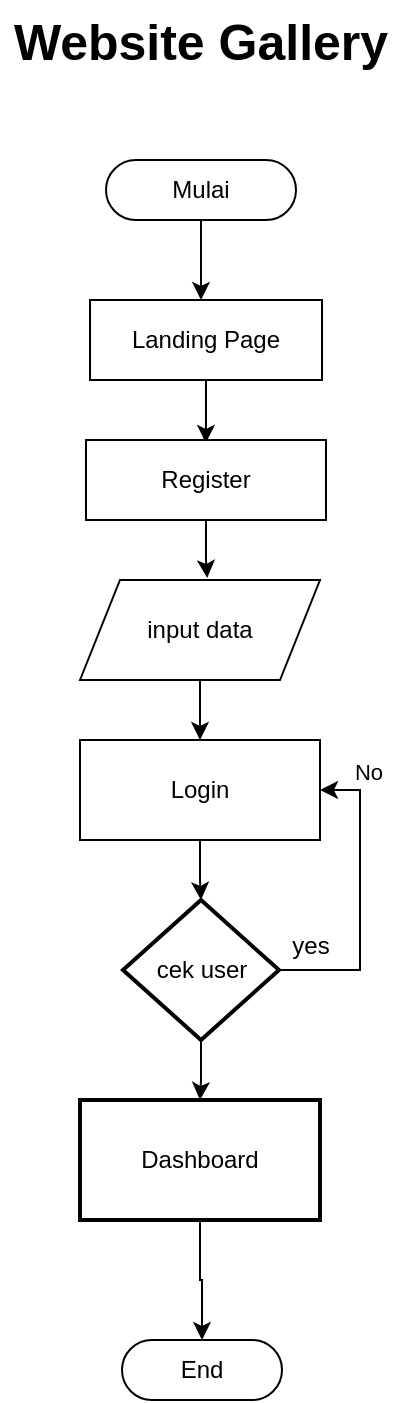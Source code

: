 <mxfile version="24.0.7" type="device">
  <diagram name="Page-1" id="n74lN2u4rs7B9cCAVH4w">
    <mxGraphModel dx="1467" dy="780" grid="1" gridSize="10" guides="1" tooltips="1" connect="1" arrows="1" fold="1" page="1" pageScale="1" pageWidth="850" pageHeight="1100" math="0" shadow="0">
      <root>
        <mxCell id="0" />
        <mxCell id="1" parent="0" />
        <mxCell id="D3sJ4uydQ3RxUCGY0RK6-3" style="edgeStyle=orthogonalEdgeStyle;rounded=0;orthogonalLoop=1;jettySize=auto;html=1;" edge="1" parent="1" source="D3sJ4uydQ3RxUCGY0RK6-1">
          <mxGeometry relative="1" as="geometry">
            <mxPoint x="425.5" y="200.0" as="targetPoint" />
          </mxGeometry>
        </mxCell>
        <mxCell id="D3sJ4uydQ3RxUCGY0RK6-1" value="Mulai" style="html=1;dashed=0;whiteSpace=wrap;shape=mxgraph.dfd.start" vertex="1" parent="1">
          <mxGeometry x="378" y="130" width="95" height="30" as="geometry" />
        </mxCell>
        <mxCell id="D3sJ4uydQ3RxUCGY0RK6-2" value="Website Gallery" style="text;html=1;align=center;verticalAlign=middle;resizable=0;points=[];autosize=1;strokeColor=none;fillColor=none;fontSize=25;fontStyle=1" vertex="1" parent="1">
          <mxGeometry x="325" y="50" width="200" height="40" as="geometry" />
        </mxCell>
        <mxCell id="D3sJ4uydQ3RxUCGY0RK6-5" style="edgeStyle=orthogonalEdgeStyle;rounded=0;orthogonalLoop=1;jettySize=auto;html=1;entryX=0.499;entryY=0.037;entryDx=0;entryDy=0;entryPerimeter=0;" edge="1" parent="1" source="D3sJ4uydQ3RxUCGY0RK6-4" target="D3sJ4uydQ3RxUCGY0RK6-6">
          <mxGeometry relative="1" as="geometry">
            <mxPoint x="428" y="270" as="targetPoint" />
          </mxGeometry>
        </mxCell>
        <mxCell id="D3sJ4uydQ3RxUCGY0RK6-4" value="Landing Page" style="rounded=0;whiteSpace=wrap;html=1;" vertex="1" parent="1">
          <mxGeometry x="370" y="200" width="116" height="40" as="geometry" />
        </mxCell>
        <mxCell id="D3sJ4uydQ3RxUCGY0RK6-6" value="Register" style="rounded=0;whiteSpace=wrap;html=1;" vertex="1" parent="1">
          <mxGeometry x="368" y="270" width="120" height="40" as="geometry" />
        </mxCell>
        <mxCell id="D3sJ4uydQ3RxUCGY0RK6-10" value="" style="edgeStyle=orthogonalEdgeStyle;rounded=0;orthogonalLoop=1;jettySize=auto;html=1;" edge="1" parent="1" source="D3sJ4uydQ3RxUCGY0RK6-7" target="D3sJ4uydQ3RxUCGY0RK6-9">
          <mxGeometry relative="1" as="geometry" />
        </mxCell>
        <mxCell id="D3sJ4uydQ3RxUCGY0RK6-7" value="input data" style="shape=parallelogram;perimeter=parallelogramPerimeter;whiteSpace=wrap;html=1;fixedSize=1;" vertex="1" parent="1">
          <mxGeometry x="365" y="340" width="120" height="50" as="geometry" />
        </mxCell>
        <mxCell id="D3sJ4uydQ3RxUCGY0RK6-8" style="edgeStyle=orthogonalEdgeStyle;rounded=0;orthogonalLoop=1;jettySize=auto;html=1;entryX=0.53;entryY=-0.02;entryDx=0;entryDy=0;entryPerimeter=0;" edge="1" parent="1" source="D3sJ4uydQ3RxUCGY0RK6-6" target="D3sJ4uydQ3RxUCGY0RK6-7">
          <mxGeometry relative="1" as="geometry" />
        </mxCell>
        <mxCell id="D3sJ4uydQ3RxUCGY0RK6-9" value="Login" style="whiteSpace=wrap;html=1;" vertex="1" parent="1">
          <mxGeometry x="365" y="420" width="120" height="50" as="geometry" />
        </mxCell>
        <mxCell id="D3sJ4uydQ3RxUCGY0RK6-13" style="edgeStyle=orthogonalEdgeStyle;rounded=0;orthogonalLoop=1;jettySize=auto;html=1;entryX=1;entryY=0.5;entryDx=0;entryDy=0;" edge="1" parent="1" source="D3sJ4uydQ3RxUCGY0RK6-11" target="D3sJ4uydQ3RxUCGY0RK6-9">
          <mxGeometry relative="1" as="geometry">
            <mxPoint x="600" y="450" as="targetPoint" />
            <Array as="points">
              <mxPoint x="505" y="535" />
              <mxPoint x="505" y="445" />
            </Array>
          </mxGeometry>
        </mxCell>
        <mxCell id="D3sJ4uydQ3RxUCGY0RK6-15" value="" style="edgeStyle=orthogonalEdgeStyle;rounded=0;orthogonalLoop=1;jettySize=auto;html=1;" edge="1" parent="1" source="D3sJ4uydQ3RxUCGY0RK6-11" target="D3sJ4uydQ3RxUCGY0RK6-14">
          <mxGeometry relative="1" as="geometry" />
        </mxCell>
        <mxCell id="D3sJ4uydQ3RxUCGY0RK6-11" value="cek user" style="strokeWidth=2;html=1;shape=mxgraph.flowchart.decision;whiteSpace=wrap;" vertex="1" parent="1">
          <mxGeometry x="386.5" y="500" width="78" height="70" as="geometry" />
        </mxCell>
        <mxCell id="D3sJ4uydQ3RxUCGY0RK6-12" style="edgeStyle=orthogonalEdgeStyle;rounded=0;orthogonalLoop=1;jettySize=auto;html=1;entryX=0.5;entryY=0;entryDx=0;entryDy=0;entryPerimeter=0;" edge="1" parent="1" source="D3sJ4uydQ3RxUCGY0RK6-9" target="D3sJ4uydQ3RxUCGY0RK6-11">
          <mxGeometry relative="1" as="geometry" />
        </mxCell>
        <mxCell id="D3sJ4uydQ3RxUCGY0RK6-14" value="Dashboard" style="whiteSpace=wrap;html=1;strokeWidth=2;" vertex="1" parent="1">
          <mxGeometry x="365" y="600" width="120" height="60" as="geometry" />
        </mxCell>
        <mxCell id="D3sJ4uydQ3RxUCGY0RK6-16" value="No" style="text;html=1;align=center;verticalAlign=middle;resizable=0;points=[];autosize=1;strokeColor=none;fillColor=none;fontSize=11;" vertex="1" parent="1">
          <mxGeometry x="489" y="421" width="40" height="30" as="geometry" />
        </mxCell>
        <mxCell id="D3sJ4uydQ3RxUCGY0RK6-17" value="yes" style="text;html=1;align=center;verticalAlign=middle;resizable=0;points=[];autosize=1;strokeColor=none;fillColor=none;" vertex="1" parent="1">
          <mxGeometry x="460" y="508" width="40" height="30" as="geometry" />
        </mxCell>
        <mxCell id="D3sJ4uydQ3RxUCGY0RK6-18" value="End" style="html=1;dashed=0;whiteSpace=wrap;shape=mxgraph.dfd.start" vertex="1" parent="1">
          <mxGeometry x="386" y="720" width="80" height="30" as="geometry" />
        </mxCell>
        <mxCell id="D3sJ4uydQ3RxUCGY0RK6-19" style="edgeStyle=orthogonalEdgeStyle;rounded=0;orthogonalLoop=1;jettySize=auto;html=1;exitX=0.5;exitY=1;exitDx=0;exitDy=0;entryX=0.5;entryY=0.5;entryDx=0;entryDy=-15;entryPerimeter=0;" edge="1" parent="1" source="D3sJ4uydQ3RxUCGY0RK6-14" target="D3sJ4uydQ3RxUCGY0RK6-18">
          <mxGeometry relative="1" as="geometry" />
        </mxCell>
      </root>
    </mxGraphModel>
  </diagram>
</mxfile>

